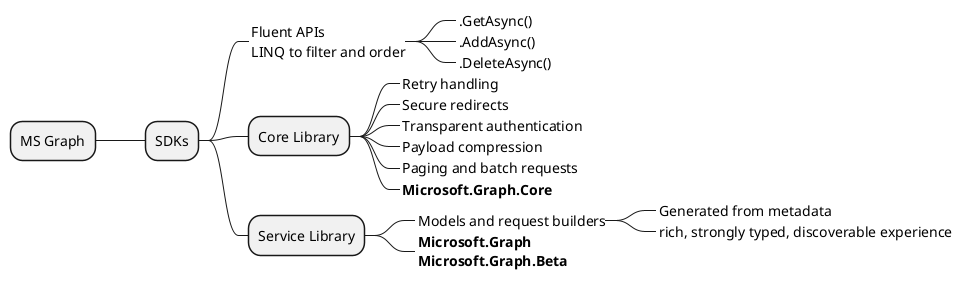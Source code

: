 @startmindmap "Microsoft Graph"

+ MS Graph
++ SDKs
+++_ Fluent APIs\nLINQ to filter and order
++++_ .GetAsync()
++++_ .AddAsync()
++++_ .DeleteAsync()
+++ Core Library
++++_ Retry handling
++++_ Secure redirects
++++_ Transparent authentication
++++_ Payload compression
++++_ Paging and batch requests
++++_ **Microsoft.Graph.Core**
+++ Service Library
++++_ Models and request builders
+++++_ Generated from metadata
+++++_ rich, strongly typed, discoverable experience
++++_ **Microsoft.Graph**\n**Microsoft.Graph.Beta**

@endmindmap

